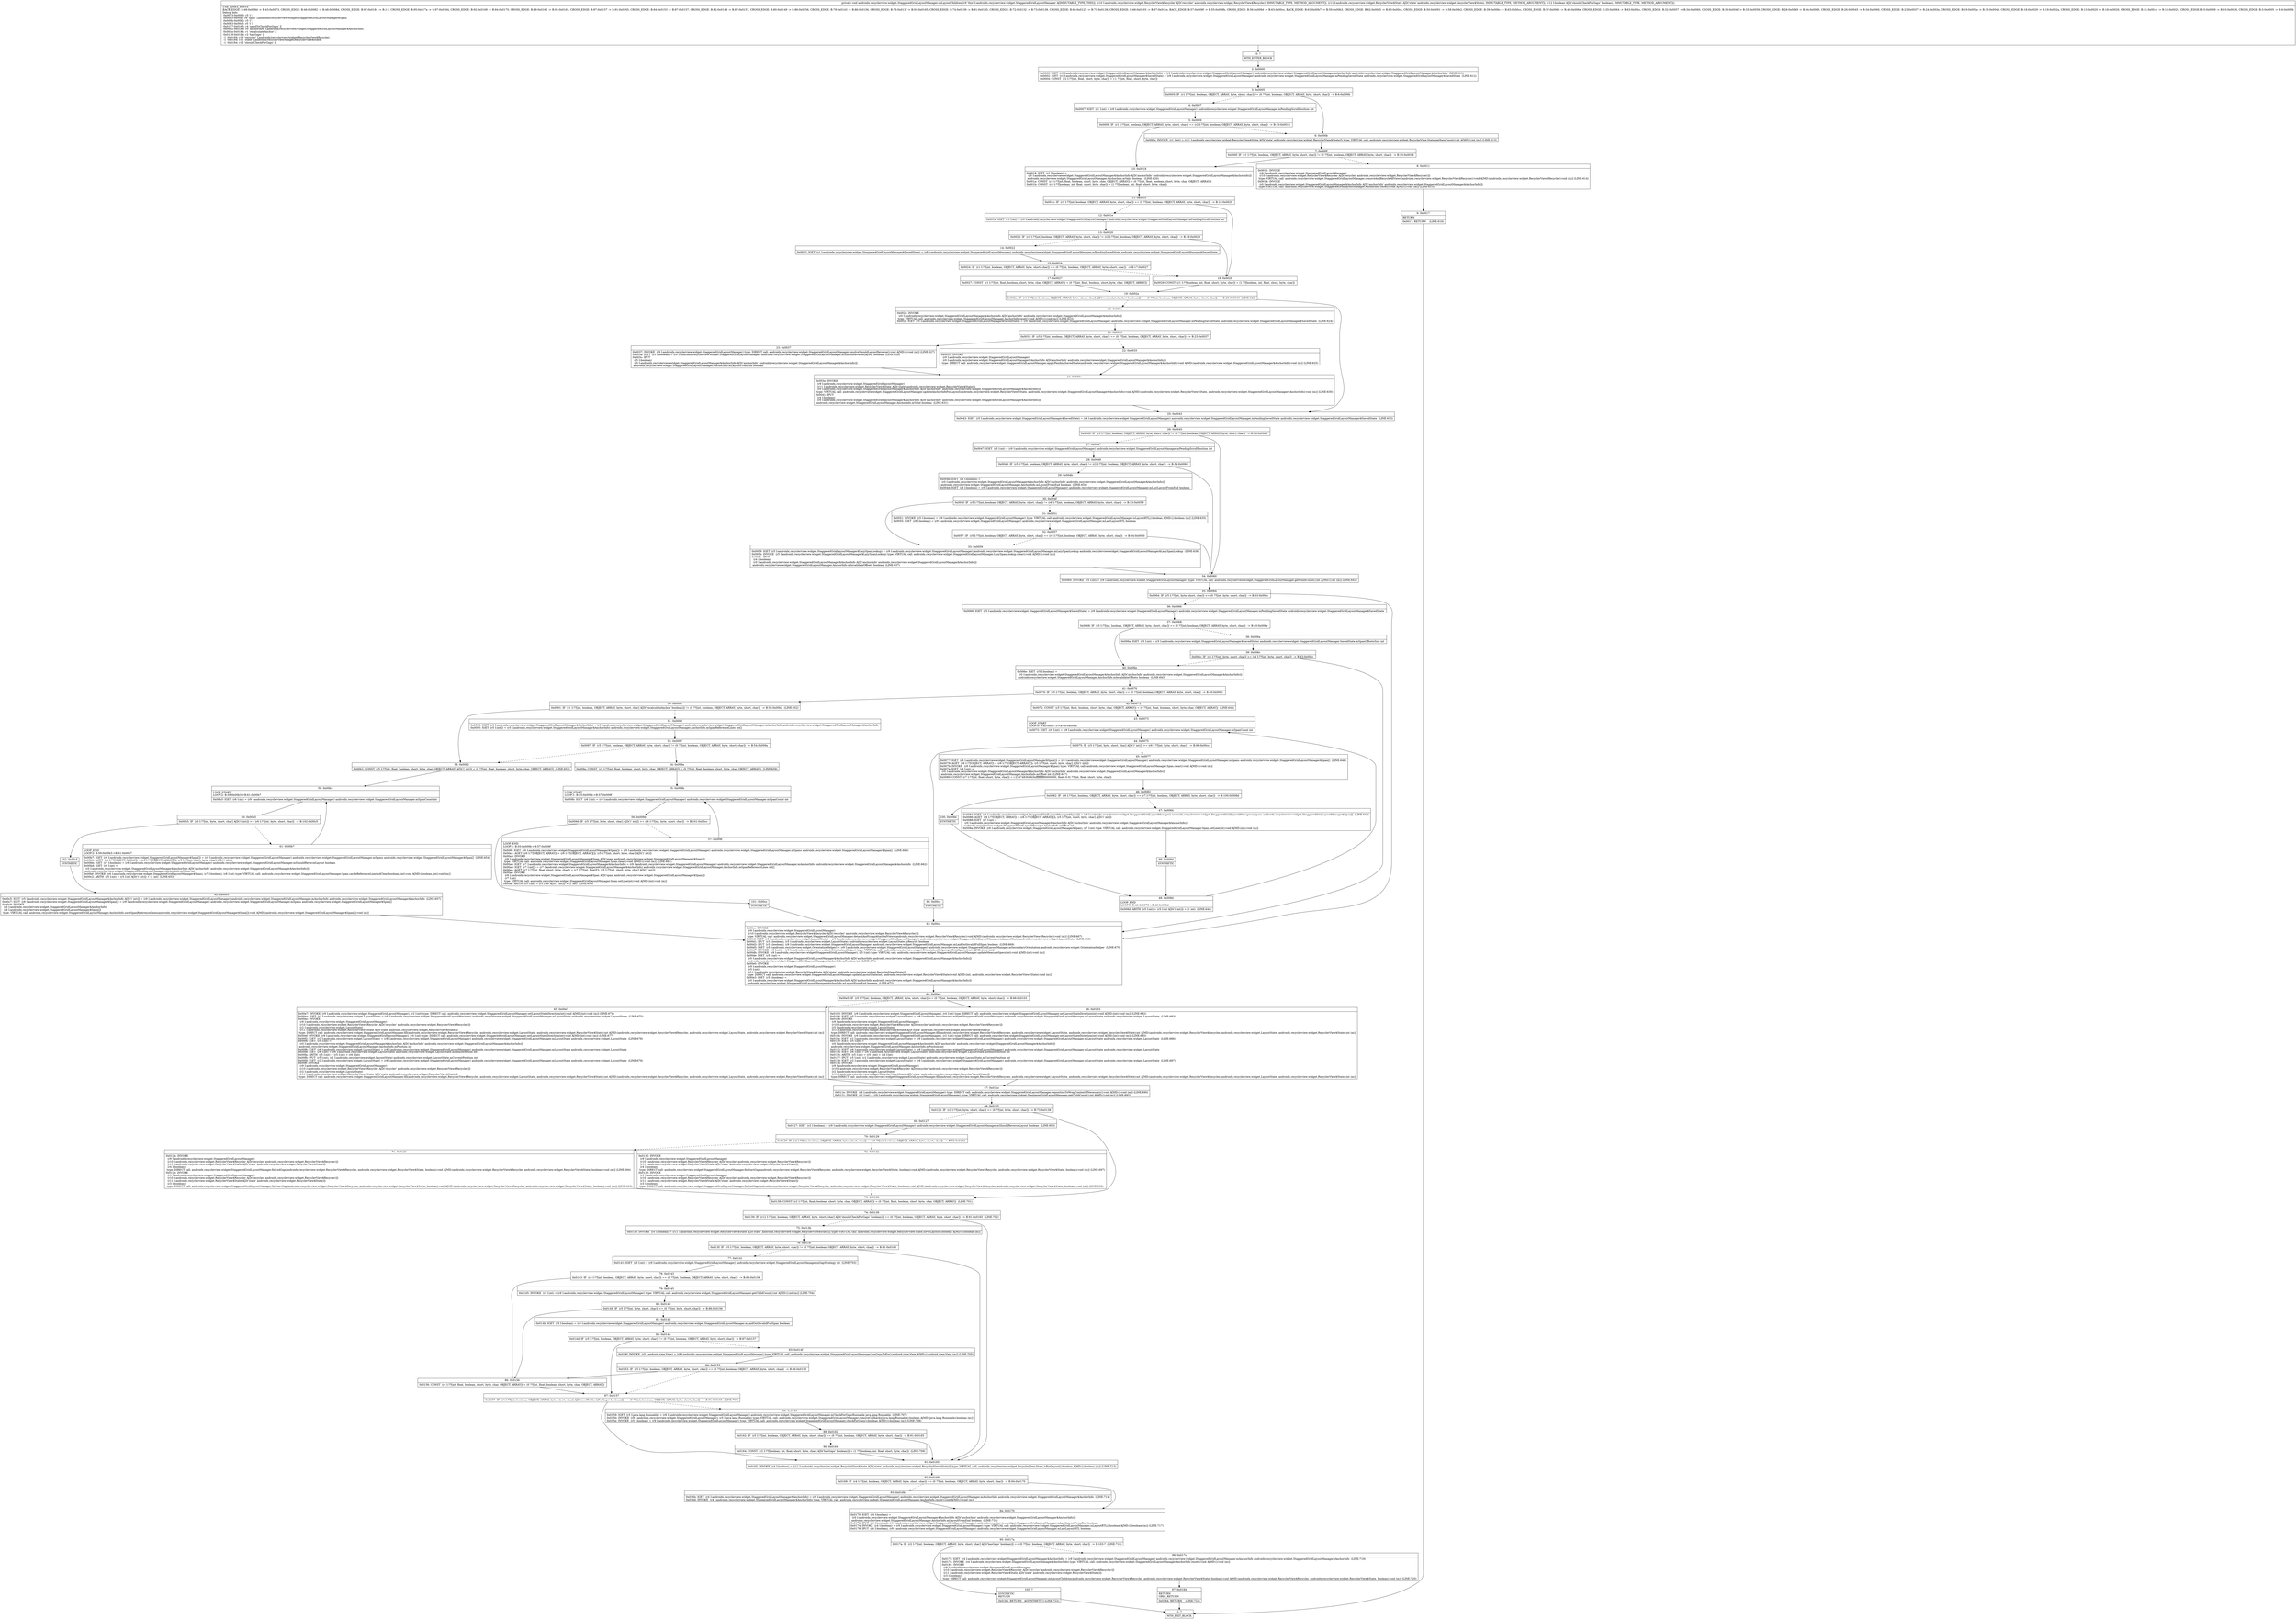 digraph "CFG forandroidx.recyclerview.widget.StaggeredGridLayoutManager.onLayoutChildren(Landroidx\/recyclerview\/widget\/RecyclerView$Recycler;Landroidx\/recyclerview\/widget\/RecyclerView$State;Z)V" {
Node_0 [shape=record,label="{0\:\ ?|MTH_ENTER_BLOCK\l}"];
Node_2 [shape=record,label="{2\:\ 0x0000|0x0000: IGET  (r0 I:androidx.recyclerview.widget.StaggeredGridLayoutManager$AnchorInfo) = (r9 I:androidx.recyclerview.widget.StaggeredGridLayoutManager) androidx.recyclerview.widget.StaggeredGridLayoutManager.mAnchorInfo androidx.recyclerview.widget.StaggeredGridLayoutManager$AnchorInfo  (LINE:611)\l0x0002: IGET  (r1 I:androidx.recyclerview.widget.StaggeredGridLayoutManager$SavedState) = (r9 I:androidx.recyclerview.widget.StaggeredGridLayoutManager) androidx.recyclerview.widget.StaggeredGridLayoutManager.mPendingSavedState androidx.recyclerview.widget.StaggeredGridLayoutManager$SavedState  (LINE:612)\l0x0004: CONST  (r2 I:??[int, float, short, byte, char]) = (\-1 ??[int, float, short, byte, char]) \l}"];
Node_3 [shape=record,label="{3\:\ 0x0005|0x0005: IF  (r1 I:??[int, boolean, OBJECT, ARRAY, byte, short, char]) != (0 ??[int, boolean, OBJECT, ARRAY, byte, short, char])  \-\> B:6:0x000b \l}"];
Node_4 [shape=record,label="{4\:\ 0x0007|0x0007: IGET  (r1 I:int) = (r9 I:androidx.recyclerview.widget.StaggeredGridLayoutManager) androidx.recyclerview.widget.StaggeredGridLayoutManager.mPendingScrollPosition int \l}"];
Node_5 [shape=record,label="{5\:\ 0x0009|0x0009: IF  (r1 I:??[int, boolean, OBJECT, ARRAY, byte, short, char]) == (r2 I:??[int, boolean, OBJECT, ARRAY, byte, short, char])  \-\> B:10:0x0018 \l}"];
Node_10 [shape=record,label="{10\:\ 0x0018|0x0018: IGET  (r1 I:boolean) = \l  (r0 I:androidx.recyclerview.widget.StaggeredGridLayoutManager$AnchorInfo A[D('anchorInfo' androidx.recyclerview.widget.StaggeredGridLayoutManager$AnchorInfo)])\l androidx.recyclerview.widget.StaggeredGridLayoutManager.AnchorInfo.mValid boolean  (LINE:620)\l0x001a: CONST  (r3 I:??[int, float, boolean, short, byte, char, OBJECT, ARRAY]) = (0 ??[int, float, boolean, short, byte, char, OBJECT, ARRAY]) \l0x001b: CONST  (r4 I:??[boolean, int, float, short, byte, char]) = (1 ??[boolean, int, float, short, byte, char]) \l}"];
Node_11 [shape=record,label="{11\:\ 0x001c|0x001c: IF  (r1 I:??[int, boolean, OBJECT, ARRAY, byte, short, char]) == (0 ??[int, boolean, OBJECT, ARRAY, byte, short, char])  \-\> B:18:0x0029 \l}"];
Node_12 [shape=record,label="{12\:\ 0x001e|0x001e: IGET  (r1 I:int) = (r9 I:androidx.recyclerview.widget.StaggeredGridLayoutManager) androidx.recyclerview.widget.StaggeredGridLayoutManager.mPendingScrollPosition int \l}"];
Node_13 [shape=record,label="{13\:\ 0x0020|0x0020: IF  (r1 I:??[int, boolean, OBJECT, ARRAY, byte, short, char]) != (r2 I:??[int, boolean, OBJECT, ARRAY, byte, short, char])  \-\> B:18:0x0029 \l}"];
Node_14 [shape=record,label="{14\:\ 0x0022|0x0022: IGET  (r1 I:androidx.recyclerview.widget.StaggeredGridLayoutManager$SavedState) = (r9 I:androidx.recyclerview.widget.StaggeredGridLayoutManager) androidx.recyclerview.widget.StaggeredGridLayoutManager.mPendingSavedState androidx.recyclerview.widget.StaggeredGridLayoutManager$SavedState \l}"];
Node_15 [shape=record,label="{15\:\ 0x0024|0x0024: IF  (r1 I:??[int, boolean, OBJECT, ARRAY, byte, short, char]) == (0 ??[int, boolean, OBJECT, ARRAY, byte, short, char])  \-\> B:17:0x0027 \l}"];
Node_17 [shape=record,label="{17\:\ 0x0027|0x0027: CONST  (r1 I:??[int, float, boolean, short, byte, char, OBJECT, ARRAY]) = (0 ??[int, float, boolean, short, byte, char, OBJECT, ARRAY]) \l}"];
Node_19 [shape=record,label="{19\:\ 0x002a|0x002a: IF  (r1 I:??[int, boolean, OBJECT, ARRAY, byte, short, char] A[D('recalculateAnchor' boolean)]) == (0 ??[int, boolean, OBJECT, ARRAY, byte, short, char])  \-\> B:25:0x0043  (LINE:622)\l}"];
Node_20 [shape=record,label="{20\:\ 0x002c|0x002c: INVOKE  \l  (r0 I:androidx.recyclerview.widget.StaggeredGridLayoutManager$AnchorInfo A[D('anchorInfo' androidx.recyclerview.widget.StaggeredGridLayoutManager$AnchorInfo)])\l type: VIRTUAL call: androidx.recyclerview.widget.StaggeredGridLayoutManager.AnchorInfo.reset():void A[MD:():void (m)] (LINE:623)\l0x002f: IGET  (r5 I:androidx.recyclerview.widget.StaggeredGridLayoutManager$SavedState) = (r9 I:androidx.recyclerview.widget.StaggeredGridLayoutManager) androidx.recyclerview.widget.StaggeredGridLayoutManager.mPendingSavedState androidx.recyclerview.widget.StaggeredGridLayoutManager$SavedState  (LINE:624)\l}"];
Node_21 [shape=record,label="{21\:\ 0x0031|0x0031: IF  (r5 I:??[int, boolean, OBJECT, ARRAY, byte, short, char]) == (0 ??[int, boolean, OBJECT, ARRAY, byte, short, char])  \-\> B:23:0x0037 \l}"];
Node_22 [shape=record,label="{22\:\ 0x0033|0x0033: INVOKE  \l  (r9 I:androidx.recyclerview.widget.StaggeredGridLayoutManager)\l  (r0 I:androidx.recyclerview.widget.StaggeredGridLayoutManager$AnchorInfo A[D('anchorInfo' androidx.recyclerview.widget.StaggeredGridLayoutManager$AnchorInfo)])\l type: DIRECT call: androidx.recyclerview.widget.StaggeredGridLayoutManager.applyPendingSavedState(androidx.recyclerview.widget.StaggeredGridLayoutManager$AnchorInfo):void A[MD:(androidx.recyclerview.widget.StaggeredGridLayoutManager$AnchorInfo):void (m)] (LINE:625)\l}"];
Node_24 [shape=record,label="{24\:\ 0x003e|0x003e: INVOKE  \l  (r9 I:androidx.recyclerview.widget.StaggeredGridLayoutManager)\l  (r11 I:androidx.recyclerview.widget.RecyclerView$State A[D('state' androidx.recyclerview.widget.RecyclerView$State)])\l  (r0 I:androidx.recyclerview.widget.StaggeredGridLayoutManager$AnchorInfo A[D('anchorInfo' androidx.recyclerview.widget.StaggeredGridLayoutManager$AnchorInfo)])\l type: VIRTUAL call: androidx.recyclerview.widget.StaggeredGridLayoutManager.updateAnchorInfoForLayout(androidx.recyclerview.widget.RecyclerView$State, androidx.recyclerview.widget.StaggeredGridLayoutManager$AnchorInfo):void A[MD:(androidx.recyclerview.widget.RecyclerView$State, androidx.recyclerview.widget.StaggeredGridLayoutManager$AnchorInfo):void (m)] (LINE:630)\l0x0041: IPUT  \l  (r4 I:boolean)\l  (r0 I:androidx.recyclerview.widget.StaggeredGridLayoutManager$AnchorInfo A[D('anchorInfo' androidx.recyclerview.widget.StaggeredGridLayoutManager$AnchorInfo)])\l androidx.recyclerview.widget.StaggeredGridLayoutManager.AnchorInfo.mValid boolean  (LINE:631)\l}"];
Node_23 [shape=record,label="{23\:\ 0x0037|0x0037: INVOKE  (r9 I:androidx.recyclerview.widget.StaggeredGridLayoutManager) type: DIRECT call: androidx.recyclerview.widget.StaggeredGridLayoutManager.resolveShouldLayoutReverse():void A[MD:():void (m)] (LINE:627)\l0x003a: IGET  (r5 I:boolean) = (r9 I:androidx.recyclerview.widget.StaggeredGridLayoutManager) androidx.recyclerview.widget.StaggeredGridLayoutManager.mShouldReverseLayout boolean  (LINE:628)\l0x003c: IPUT  \l  (r5 I:boolean)\l  (r0 I:androidx.recyclerview.widget.StaggeredGridLayoutManager$AnchorInfo A[D('anchorInfo' androidx.recyclerview.widget.StaggeredGridLayoutManager$AnchorInfo)])\l androidx.recyclerview.widget.StaggeredGridLayoutManager.AnchorInfo.mLayoutFromEnd boolean \l}"];
Node_25 [shape=record,label="{25\:\ 0x0043|0x0043: IGET  (r5 I:androidx.recyclerview.widget.StaggeredGridLayoutManager$SavedState) = (r9 I:androidx.recyclerview.widget.StaggeredGridLayoutManager) androidx.recyclerview.widget.StaggeredGridLayoutManager.mPendingSavedState androidx.recyclerview.widget.StaggeredGridLayoutManager$SavedState  (LINE:633)\l}"];
Node_26 [shape=record,label="{26\:\ 0x0045|0x0045: IF  (r5 I:??[int, boolean, OBJECT, ARRAY, byte, short, char]) != (0 ??[int, boolean, OBJECT, ARRAY, byte, short, char])  \-\> B:34:0x0060 \l}"];
Node_27 [shape=record,label="{27\:\ 0x0047|0x0047: IGET  (r5 I:int) = (r9 I:androidx.recyclerview.widget.StaggeredGridLayoutManager) androidx.recyclerview.widget.StaggeredGridLayoutManager.mPendingScrollPosition int \l}"];
Node_28 [shape=record,label="{28\:\ 0x0049|0x0049: IF  (r5 I:??[int, boolean, OBJECT, ARRAY, byte, short, char]) != (r2 I:??[int, boolean, OBJECT, ARRAY, byte, short, char])  \-\> B:34:0x0060 \l}"];
Node_29 [shape=record,label="{29\:\ 0x004b|0x004b: IGET  (r5 I:boolean) = \l  (r0 I:androidx.recyclerview.widget.StaggeredGridLayoutManager$AnchorInfo A[D('anchorInfo' androidx.recyclerview.widget.StaggeredGridLayoutManager$AnchorInfo)])\l androidx.recyclerview.widget.StaggeredGridLayoutManager.AnchorInfo.mLayoutFromEnd boolean  (LINE:634)\l0x004d: IGET  (r6 I:boolean) = (r9 I:androidx.recyclerview.widget.StaggeredGridLayoutManager) androidx.recyclerview.widget.StaggeredGridLayoutManager.mLastLayoutFromEnd boolean \l}"];
Node_30 [shape=record,label="{30\:\ 0x004f|0x004f: IF  (r5 I:??[int, boolean, OBJECT, ARRAY, byte, short, char]) != (r6 I:??[int, boolean, OBJECT, ARRAY, byte, short, char])  \-\> B:33:0x0059 \l}"];
Node_31 [shape=record,label="{31\:\ 0x0051|0x0051: INVOKE  (r5 I:boolean) = (r9 I:androidx.recyclerview.widget.StaggeredGridLayoutManager) type: VIRTUAL call: androidx.recyclerview.widget.StaggeredGridLayoutManager.isLayoutRTL():boolean A[MD:():boolean (m)] (LINE:635)\l0x0055: IGET  (r6 I:boolean) = (r9 I:androidx.recyclerview.widget.StaggeredGridLayoutManager) androidx.recyclerview.widget.StaggeredGridLayoutManager.mLastLayoutRTL boolean \l}"];
Node_32 [shape=record,label="{32\:\ 0x0057|0x0057: IF  (r5 I:??[int, boolean, OBJECT, ARRAY, byte, short, char]) == (r6 I:??[int, boolean, OBJECT, ARRAY, byte, short, char])  \-\> B:34:0x0060 \l}"];
Node_33 [shape=record,label="{33\:\ 0x0059|0x0059: IGET  (r5 I:androidx.recyclerview.widget.StaggeredGridLayoutManager$LazySpanLookup) = (r9 I:androidx.recyclerview.widget.StaggeredGridLayoutManager) androidx.recyclerview.widget.StaggeredGridLayoutManager.mLazySpanLookup androidx.recyclerview.widget.StaggeredGridLayoutManager$LazySpanLookup  (LINE:636)\l0x005b: INVOKE  (r5 I:androidx.recyclerview.widget.StaggeredGridLayoutManager$LazySpanLookup) type: VIRTUAL call: androidx.recyclerview.widget.StaggeredGridLayoutManager.LazySpanLookup.clear():void A[MD:():void (m)]\l0x005e: IPUT  \l  (r4 I:boolean)\l  (r0 I:androidx.recyclerview.widget.StaggeredGridLayoutManager$AnchorInfo A[D('anchorInfo' androidx.recyclerview.widget.StaggeredGridLayoutManager$AnchorInfo)])\l androidx.recyclerview.widget.StaggeredGridLayoutManager.AnchorInfo.mInvalidateOffsets boolean  (LINE:637)\l}"];
Node_34 [shape=record,label="{34\:\ 0x0060|0x0060: INVOKE  (r5 I:int) = (r9 I:androidx.recyclerview.widget.StaggeredGridLayoutManager) type: VIRTUAL call: androidx.recyclerview.widget.StaggeredGridLayoutManager.getChildCount():int A[MD:():int (m)] (LINE:641)\l}"];
Node_35 [shape=record,label="{35\:\ 0x0064|0x0064: IF  (r5 I:??[int, byte, short, char]) \<= (0 ??[int, byte, short, char])  \-\> B:63:0x00cc \l}"];
Node_36 [shape=record,label="{36\:\ 0x0066|0x0066: IGET  (r5 I:androidx.recyclerview.widget.StaggeredGridLayoutManager$SavedState) = (r9 I:androidx.recyclerview.widget.StaggeredGridLayoutManager) androidx.recyclerview.widget.StaggeredGridLayoutManager.mPendingSavedState androidx.recyclerview.widget.StaggeredGridLayoutManager$SavedState \l}"];
Node_37 [shape=record,label="{37\:\ 0x0068|0x0068: IF  (r5 I:??[int, boolean, OBJECT, ARRAY, byte, short, char]) == (0 ??[int, boolean, OBJECT, ARRAY, byte, short, char])  \-\> B:40:0x006e \l}"];
Node_38 [shape=record,label="{38\:\ 0x006a|0x006a: IGET  (r5 I:int) = (r5 I:androidx.recyclerview.widget.StaggeredGridLayoutManager$SavedState) androidx.recyclerview.widget.StaggeredGridLayoutManager.SavedState.mSpanOffsetsSize int \l}"];
Node_39 [shape=record,label="{39\:\ 0x006c|0x006c: IF  (r5 I:??[int, byte, short, char]) \>= (r4 I:??[int, byte, short, char])  \-\> B:63:0x00cc \l}"];
Node_40 [shape=record,label="{40\:\ 0x006e|0x006e: IGET  (r5 I:boolean) = \l  (r0 I:androidx.recyclerview.widget.StaggeredGridLayoutManager$AnchorInfo A[D('anchorInfo' androidx.recyclerview.widget.StaggeredGridLayoutManager$AnchorInfo)])\l androidx.recyclerview.widget.StaggeredGridLayoutManager.AnchorInfo.mInvalidateOffsets boolean  (LINE:643)\l}"];
Node_41 [shape=record,label="{41\:\ 0x0070|0x0070: IF  (r5 I:??[int, boolean, OBJECT, ARRAY, byte, short, char]) == (0 ??[int, boolean, OBJECT, ARRAY, byte, short, char])  \-\> B:50:0x0091 \l}"];
Node_42 [shape=record,label="{42\:\ 0x0072|0x0072: CONST  (r5 I:??[int, float, boolean, short, byte, char, OBJECT, ARRAY]) = (0 ??[int, float, boolean, short, byte, char, OBJECT, ARRAY])  (LINE:644)\l}"];
Node_43 [shape=record,label="{43\:\ 0x0073|LOOP_START\lLOOP:0: B:43:0x0073\-\>B:48:0x008d\l|0x0073: IGET  (r6 I:int) = (r9 I:androidx.recyclerview.widget.StaggeredGridLayoutManager) androidx.recyclerview.widget.StaggeredGridLayoutManager.mSpanCount int \l}"];
Node_44 [shape=record,label="{44\:\ 0x0075|0x0075: IF  (r5 I:??[int, byte, short, char] A[D('i' int)]) \>= (r6 I:??[int, byte, short, char])  \-\> B:98:0x00cc \l}"];
Node_45 [shape=record,label="{45\:\ 0x0077|0x0077: IGET  (r6 I:androidx.recyclerview.widget.StaggeredGridLayoutManager$Span[]) = (r9 I:androidx.recyclerview.widget.StaggeredGridLayoutManager) androidx.recyclerview.widget.StaggeredGridLayoutManager.mSpans androidx.recyclerview.widget.StaggeredGridLayoutManager$Span[]  (LINE:646)\l0x0079: AGET  (r6 I:??[OBJECT, ARRAY]) = (r6 I:??[OBJECT, ARRAY][]), (r5 I:??[int, short, byte, char] A[D('i' int)]) \l0x007b: INVOKE  (r6 I:androidx.recyclerview.widget.StaggeredGridLayoutManager$Span) type: VIRTUAL call: androidx.recyclerview.widget.StaggeredGridLayoutManager.Span.clear():void A[MD:():void (m)]\l0x007e: IGET  (r6 I:int) = \l  (r0 I:androidx.recyclerview.widget.StaggeredGridLayoutManager$AnchorInfo A[D('anchorInfo' androidx.recyclerview.widget.StaggeredGridLayoutManager$AnchorInfo)])\l androidx.recyclerview.widget.StaggeredGridLayoutManager.AnchorInfo.mOffset int  (LINE:647)\l0x0080: CONST  (r7 I:??[int, float, short, byte, char]) = (\-2147483648(0xffffffff80000000, float:\-0.0) ??[int, float, short, byte, char]) \l}"];
Node_46 [shape=record,label="{46\:\ 0x0082|0x0082: IF  (r6 I:??[int, boolean, OBJECT, ARRAY, byte, short, char]) == (r7 I:??[int, boolean, OBJECT, ARRAY, byte, short, char])  \-\> B:100:0x008d \l}"];
Node_47 [shape=record,label="{47\:\ 0x0084|0x0084: IGET  (r6 I:androidx.recyclerview.widget.StaggeredGridLayoutManager$Span[]) = (r9 I:androidx.recyclerview.widget.StaggeredGridLayoutManager) androidx.recyclerview.widget.StaggeredGridLayoutManager.mSpans androidx.recyclerview.widget.StaggeredGridLayoutManager$Span[]  (LINE:648)\l0x0086: AGET  (r6 I:??[OBJECT, ARRAY]) = (r6 I:??[OBJECT, ARRAY][]), (r5 I:??[int, short, byte, char] A[D('i' int)]) \l0x0088: IGET  (r7 I:int) = \l  (r0 I:androidx.recyclerview.widget.StaggeredGridLayoutManager$AnchorInfo A[D('anchorInfo' androidx.recyclerview.widget.StaggeredGridLayoutManager$AnchorInfo)])\l androidx.recyclerview.widget.StaggeredGridLayoutManager.AnchorInfo.mOffset int \l0x008a: INVOKE  (r6 I:androidx.recyclerview.widget.StaggeredGridLayoutManager$Span), (r7 I:int) type: VIRTUAL call: androidx.recyclerview.widget.StaggeredGridLayoutManager.Span.setLine(int):void A[MD:(int):void (m)]\l}"];
Node_99 [shape=record,label="{99\:\ 0x008d|SYNTHETIC\l}"];
Node_48 [shape=record,label="{48\:\ 0x008d|LOOP_END\lLOOP:0: B:43:0x0073\-\>B:48:0x008d\l|0x008d: ARITH  (r5 I:int) = (r5 I:int A[D('i' int)]) + (1 int)  (LINE:644)\l}"];
Node_100 [shape=record,label="{100\:\ 0x008d|SYNTHETIC\l}"];
Node_98 [shape=record,label="{98\:\ 0x00cc|SYNTHETIC\l}"];
Node_50 [shape=record,label="{50\:\ 0x0091|0x0091: IF  (r1 I:??[int, boolean, OBJECT, ARRAY, byte, short, char] A[D('recalculateAnchor' boolean)]) != (0 ??[int, boolean, OBJECT, ARRAY, byte, short, char])  \-\> B:58:0x00b2  (LINE:652)\l}"];
Node_51 [shape=record,label="{51\:\ 0x0093|0x0093: IGET  (r5 I:androidx.recyclerview.widget.StaggeredGridLayoutManager$AnchorInfo) = (r9 I:androidx.recyclerview.widget.StaggeredGridLayoutManager) androidx.recyclerview.widget.StaggeredGridLayoutManager.mAnchorInfo androidx.recyclerview.widget.StaggeredGridLayoutManager$AnchorInfo \l0x0095: IGET  (r5 I:int[]) = (r5 I:androidx.recyclerview.widget.StaggeredGridLayoutManager$AnchorInfo) androidx.recyclerview.widget.StaggeredGridLayoutManager.AnchorInfo.mSpanReferenceLines int[] \l}"];
Node_52 [shape=record,label="{52\:\ 0x0097|0x0097: IF  (r5 I:??[int, boolean, OBJECT, ARRAY, byte, short, char]) != (0 ??[int, boolean, OBJECT, ARRAY, byte, short, char])  \-\> B:54:0x009a \l}"];
Node_54 [shape=record,label="{54\:\ 0x009a|0x009a: CONST  (r5 I:??[int, float, boolean, short, byte, char, OBJECT, ARRAY]) = (0 ??[int, float, boolean, short, byte, char, OBJECT, ARRAY])  (LINE:659)\l}"];
Node_55 [shape=record,label="{55\:\ 0x009b|LOOP_START\lLOOP:1: B:55:0x009b\-\>B:57:0x009f\l|0x009b: IGET  (r6 I:int) = (r9 I:androidx.recyclerview.widget.StaggeredGridLayoutManager) androidx.recyclerview.widget.StaggeredGridLayoutManager.mSpanCount int \l}"];
Node_56 [shape=record,label="{56\:\ 0x009d|0x009d: IF  (r5 I:??[int, byte, short, char] A[D('i' int)]) \>= (r6 I:??[int, byte, short, char])  \-\> B:101:0x00cc \l}"];
Node_57 [shape=record,label="{57\:\ 0x009f|LOOP_END\lLOOP:1: B:55:0x009b\-\>B:57:0x009f\l|0x009f: IGET  (r6 I:androidx.recyclerview.widget.StaggeredGridLayoutManager$Span[]) = (r9 I:androidx.recyclerview.widget.StaggeredGridLayoutManager) androidx.recyclerview.widget.StaggeredGridLayoutManager.mSpans androidx.recyclerview.widget.StaggeredGridLayoutManager$Span[]  (LINE:660)\l0x00a1: AGET  (r6 I:??[OBJECT, ARRAY]) = (r6 I:??[OBJECT, ARRAY][]), (r5 I:??[int, short, byte, char] A[D('i' int)]) \l0x00a3: INVOKE  \l  (r6 I:androidx.recyclerview.widget.StaggeredGridLayoutManager$Span A[D('span' androidx.recyclerview.widget.StaggeredGridLayoutManager$Span)])\l type: VIRTUAL call: androidx.recyclerview.widget.StaggeredGridLayoutManager.Span.clear():void A[MD:():void (m)] (LINE:661)\l0x00a6: IGET  (r7 I:androidx.recyclerview.widget.StaggeredGridLayoutManager$AnchorInfo) = (r9 I:androidx.recyclerview.widget.StaggeredGridLayoutManager) androidx.recyclerview.widget.StaggeredGridLayoutManager.mAnchorInfo androidx.recyclerview.widget.StaggeredGridLayoutManager$AnchorInfo  (LINE:662)\l0x00a8: IGET  (r7 I:int[]) = (r7 I:androidx.recyclerview.widget.StaggeredGridLayoutManager$AnchorInfo) androidx.recyclerview.widget.StaggeredGridLayoutManager.AnchorInfo.mSpanReferenceLines int[] \l0x00aa: AGET  (r7 I:??[int, float, short, byte, char]) = (r7 I:??[int, float][]), (r5 I:??[int, short, byte, char] A[D('i' int)]) \l0x00ac: INVOKE  \l  (r6 I:androidx.recyclerview.widget.StaggeredGridLayoutManager$Span A[D('span' androidx.recyclerview.widget.StaggeredGridLayoutManager$Span)])\l  (r7 I:int)\l type: VIRTUAL call: androidx.recyclerview.widget.StaggeredGridLayoutManager.Span.setLine(int):void A[MD:(int):void (m)]\l0x00af: ARITH  (r5 I:int) = (r5 I:int A[D('i' int)]) + (1 int)  (LINE:659)\l}"];
Node_101 [shape=record,label="{101\:\ 0x00cc|SYNTHETIC\l}"];
Node_58 [shape=record,label="{58\:\ 0x00b2|0x00b2: CONST  (r5 I:??[int, float, boolean, short, byte, char, OBJECT, ARRAY] A[D('i' int)]) = (0 ??[int, float, boolean, short, byte, char, OBJECT, ARRAY])  (LINE:653)\l}"];
Node_59 [shape=record,label="{59\:\ 0x00b3|LOOP_START\lLOOP:2: B:59:0x00b3\-\>B:61:0x00b7\l|0x00b3: IGET  (r6 I:int) = (r9 I:androidx.recyclerview.widget.StaggeredGridLayoutManager) androidx.recyclerview.widget.StaggeredGridLayoutManager.mSpanCount int \l}"];
Node_60 [shape=record,label="{60\:\ 0x00b5|0x00b5: IF  (r5 I:??[int, byte, short, char] A[D('i' int)]) \>= (r6 I:??[int, byte, short, char])  \-\> B:102:0x00c5 \l}"];
Node_61 [shape=record,label="{61\:\ 0x00b7|LOOP_END\lLOOP:2: B:59:0x00b3\-\>B:61:0x00b7\l|0x00b7: IGET  (r6 I:androidx.recyclerview.widget.StaggeredGridLayoutManager$Span[]) = (r9 I:androidx.recyclerview.widget.StaggeredGridLayoutManager) androidx.recyclerview.widget.StaggeredGridLayoutManager.mSpans androidx.recyclerview.widget.StaggeredGridLayoutManager$Span[]  (LINE:654)\l0x00b9: AGET  (r6 I:??[OBJECT, ARRAY]) = (r6 I:??[OBJECT, ARRAY][]), (r5 I:??[int, short, byte, char] A[D('i' int)]) \l0x00bb: IGET  (r7 I:boolean) = (r9 I:androidx.recyclerview.widget.StaggeredGridLayoutManager) androidx.recyclerview.widget.StaggeredGridLayoutManager.mShouldReverseLayout boolean \l0x00bd: IGET  (r8 I:int) = \l  (r0 I:androidx.recyclerview.widget.StaggeredGridLayoutManager$AnchorInfo A[D('anchorInfo' androidx.recyclerview.widget.StaggeredGridLayoutManager$AnchorInfo)])\l androidx.recyclerview.widget.StaggeredGridLayoutManager.AnchorInfo.mOffset int \l0x00bf: INVOKE  (r6 I:androidx.recyclerview.widget.StaggeredGridLayoutManager$Span), (r7 I:boolean), (r8 I:int) type: VIRTUAL call: androidx.recyclerview.widget.StaggeredGridLayoutManager.Span.cacheReferenceLineAndClear(boolean, int):void A[MD:(boolean, int):void (m)]\l0x00c2: ARITH  (r5 I:int) = (r5 I:int A[D('i' int)]) + (1 int)  (LINE:653)\l}"];
Node_102 [shape=record,label="{102\:\ 0x00c5|SYNTHETIC\l}"];
Node_62 [shape=record,label="{62\:\ 0x00c5|0x00c5: IGET  (r5 I:androidx.recyclerview.widget.StaggeredGridLayoutManager$AnchorInfo A[D('i' int)]) = (r9 I:androidx.recyclerview.widget.StaggeredGridLayoutManager) androidx.recyclerview.widget.StaggeredGridLayoutManager.mAnchorInfo androidx.recyclerview.widget.StaggeredGridLayoutManager$AnchorInfo  (LINE:657)\l0x00c7: IGET  (r6 I:androidx.recyclerview.widget.StaggeredGridLayoutManager$Span[]) = (r9 I:androidx.recyclerview.widget.StaggeredGridLayoutManager) androidx.recyclerview.widget.StaggeredGridLayoutManager.mSpans androidx.recyclerview.widget.StaggeredGridLayoutManager$Span[] \l0x00c9: INVOKE  \l  (r5 I:androidx.recyclerview.widget.StaggeredGridLayoutManager$AnchorInfo)\l  (r6 I:androidx.recyclerview.widget.StaggeredGridLayoutManager$Span[])\l type: VIRTUAL call: androidx.recyclerview.widget.StaggeredGridLayoutManager.AnchorInfo.saveSpanReferenceLines(androidx.recyclerview.widget.StaggeredGridLayoutManager$Span[]):void A[MD:(androidx.recyclerview.widget.StaggeredGridLayoutManager$Span[]):void (m)]\l}"];
Node_63 [shape=record,label="{63\:\ 0x00cc|0x00cc: INVOKE  \l  (r9 I:androidx.recyclerview.widget.StaggeredGridLayoutManager)\l  (r10 I:androidx.recyclerview.widget.RecyclerView$Recycler A[D('recycler' androidx.recyclerview.widget.RecyclerView$Recycler)])\l type: VIRTUAL call: androidx.recyclerview.widget.StaggeredGridLayoutManager.detachAndScrapAttachedViews(androidx.recyclerview.widget.RecyclerView$Recycler):void A[MD:(androidx.recyclerview.widget.RecyclerView$Recycler):void (m)] (LINE:667)\l0x00cf: IGET  (r5 I:androidx.recyclerview.widget.LayoutState) = (r9 I:androidx.recyclerview.widget.StaggeredGridLayoutManager) androidx.recyclerview.widget.StaggeredGridLayoutManager.mLayoutState androidx.recyclerview.widget.LayoutState  (LINE:668)\l0x00d1: IPUT  (r3 I:boolean), (r5 I:androidx.recyclerview.widget.LayoutState) androidx.recyclerview.widget.LayoutState.mRecycle boolean \l0x00d3: IPUT  (r3 I:boolean), (r9 I:androidx.recyclerview.widget.StaggeredGridLayoutManager) androidx.recyclerview.widget.StaggeredGridLayoutManager.mLaidOutInvalidFullSpan boolean  (LINE:669)\l0x00d5: IGET  (r5 I:androidx.recyclerview.widget.OrientationHelper) = (r9 I:androidx.recyclerview.widget.StaggeredGridLayoutManager) androidx.recyclerview.widget.StaggeredGridLayoutManager.mSecondaryOrientation androidx.recyclerview.widget.OrientationHelper  (LINE:670)\l0x00d7: INVOKE  (r5 I:int) = (r5 I:androidx.recyclerview.widget.OrientationHelper) type: VIRTUAL call: androidx.recyclerview.widget.OrientationHelper.getTotalSpace():int A[MD:():int (m)]\l0x00db: INVOKE  (r9 I:androidx.recyclerview.widget.StaggeredGridLayoutManager), (r5 I:int) type: VIRTUAL call: androidx.recyclerview.widget.StaggeredGridLayoutManager.updateMeasureSpecs(int):void A[MD:(int):void (m)]\l0x00de: IGET  (r5 I:int) = \l  (r0 I:androidx.recyclerview.widget.StaggeredGridLayoutManager$AnchorInfo A[D('anchorInfo' androidx.recyclerview.widget.StaggeredGridLayoutManager$AnchorInfo)])\l androidx.recyclerview.widget.StaggeredGridLayoutManager.AnchorInfo.mPosition int  (LINE:671)\l0x00e0: INVOKE  \l  (r9 I:androidx.recyclerview.widget.StaggeredGridLayoutManager)\l  (r5 I:int)\l  (r11 I:androidx.recyclerview.widget.RecyclerView$State A[D('state' androidx.recyclerview.widget.RecyclerView$State)])\l type: DIRECT call: androidx.recyclerview.widget.StaggeredGridLayoutManager.updateLayoutState(int, androidx.recyclerview.widget.RecyclerView$State):void A[MD:(int, androidx.recyclerview.widget.RecyclerView$State):void (m)]\l0x00e3: IGET  (r5 I:boolean) = \l  (r0 I:androidx.recyclerview.widget.StaggeredGridLayoutManager$AnchorInfo A[D('anchorInfo' androidx.recyclerview.widget.StaggeredGridLayoutManager$AnchorInfo)])\l androidx.recyclerview.widget.StaggeredGridLayoutManager.AnchorInfo.mLayoutFromEnd boolean  (LINE:672)\l}"];
Node_64 [shape=record,label="{64\:\ 0x00e5|0x00e5: IF  (r5 I:??[int, boolean, OBJECT, ARRAY, byte, short, char]) == (0 ??[int, boolean, OBJECT, ARRAY, byte, short, char])  \-\> B:66:0x0103 \l}"];
Node_65 [shape=record,label="{65\:\ 0x00e7|0x00e7: INVOKE  (r9 I:androidx.recyclerview.widget.StaggeredGridLayoutManager), (r2 I:int) type: DIRECT call: androidx.recyclerview.widget.StaggeredGridLayoutManager.setLayoutStateDirection(int):void A[MD:(int):void (m)] (LINE:674)\l0x00ea: IGET  (r2 I:androidx.recyclerview.widget.LayoutState) = (r9 I:androidx.recyclerview.widget.StaggeredGridLayoutManager) androidx.recyclerview.widget.StaggeredGridLayoutManager.mLayoutState androidx.recyclerview.widget.LayoutState  (LINE:675)\l0x00ec: INVOKE  \l  (r9 I:androidx.recyclerview.widget.StaggeredGridLayoutManager)\l  (r10 I:androidx.recyclerview.widget.RecyclerView$Recycler A[D('recycler' androidx.recyclerview.widget.RecyclerView$Recycler)])\l  (r2 I:androidx.recyclerview.widget.LayoutState)\l  (r11 I:androidx.recyclerview.widget.RecyclerView$State A[D('state' androidx.recyclerview.widget.RecyclerView$State)])\l type: DIRECT call: androidx.recyclerview.widget.StaggeredGridLayoutManager.fill(androidx.recyclerview.widget.RecyclerView$Recycler, androidx.recyclerview.widget.LayoutState, androidx.recyclerview.widget.RecyclerView$State):int A[MD:(androidx.recyclerview.widget.RecyclerView$Recycler, androidx.recyclerview.widget.LayoutState, androidx.recyclerview.widget.RecyclerView$State):int (m)]\l0x00ef: INVOKE  (r9 I:androidx.recyclerview.widget.StaggeredGridLayoutManager), (r4 I:int) type: DIRECT call: androidx.recyclerview.widget.StaggeredGridLayoutManager.setLayoutStateDirection(int):void A[MD:(int):void (m)] (LINE:677)\l0x00f2: IGET  (r2 I:androidx.recyclerview.widget.LayoutState) = (r9 I:androidx.recyclerview.widget.StaggeredGridLayoutManager) androidx.recyclerview.widget.StaggeredGridLayoutManager.mLayoutState androidx.recyclerview.widget.LayoutState  (LINE:678)\l0x00f4: IGET  (r5 I:int) = \l  (r0 I:androidx.recyclerview.widget.StaggeredGridLayoutManager$AnchorInfo A[D('anchorInfo' androidx.recyclerview.widget.StaggeredGridLayoutManager$AnchorInfo)])\l androidx.recyclerview.widget.StaggeredGridLayoutManager.AnchorInfo.mPosition int \l0x00f6: IGET  (r6 I:androidx.recyclerview.widget.LayoutState) = (r9 I:androidx.recyclerview.widget.StaggeredGridLayoutManager) androidx.recyclerview.widget.StaggeredGridLayoutManager.mLayoutState androidx.recyclerview.widget.LayoutState \l0x00f8: IGET  (r6 I:int) = (r6 I:androidx.recyclerview.widget.LayoutState) androidx.recyclerview.widget.LayoutState.mItemDirection int \l0x00fa: ARITH  (r5 I:int) = (r5 I:int) + (r6 I:int) \l0x00fb: IPUT  (r5 I:int), (r2 I:androidx.recyclerview.widget.LayoutState) androidx.recyclerview.widget.LayoutState.mCurrentPosition int \l0x00fd: IGET  (r2 I:androidx.recyclerview.widget.LayoutState) = (r9 I:androidx.recyclerview.widget.StaggeredGridLayoutManager) androidx.recyclerview.widget.StaggeredGridLayoutManager.mLayoutState androidx.recyclerview.widget.LayoutState  (LINE:679)\l0x00ff: INVOKE  \l  (r9 I:androidx.recyclerview.widget.StaggeredGridLayoutManager)\l  (r10 I:androidx.recyclerview.widget.RecyclerView$Recycler A[D('recycler' androidx.recyclerview.widget.RecyclerView$Recycler)])\l  (r2 I:androidx.recyclerview.widget.LayoutState)\l  (r11 I:androidx.recyclerview.widget.RecyclerView$State A[D('state' androidx.recyclerview.widget.RecyclerView$State)])\l type: DIRECT call: androidx.recyclerview.widget.StaggeredGridLayoutManager.fill(androidx.recyclerview.widget.RecyclerView$Recycler, androidx.recyclerview.widget.LayoutState, androidx.recyclerview.widget.RecyclerView$State):int A[MD:(androidx.recyclerview.widget.RecyclerView$Recycler, androidx.recyclerview.widget.LayoutState, androidx.recyclerview.widget.RecyclerView$State):int (m)]\l}"];
Node_67 [shape=record,label="{67\:\ 0x011e|0x011e: INVOKE  (r9 I:androidx.recyclerview.widget.StaggeredGridLayoutManager) type: DIRECT call: androidx.recyclerview.widget.StaggeredGridLayoutManager.repositionToWrapContentIfNecessary():void A[MD:():void (m)] (LINE:690)\l0x0121: INVOKE  (r2 I:int) = (r9 I:androidx.recyclerview.widget.StaggeredGridLayoutManager) type: VIRTUAL call: androidx.recyclerview.widget.StaggeredGridLayoutManager.getChildCount():int A[MD:():int (m)] (LINE:692)\l}"];
Node_68 [shape=record,label="{68\:\ 0x0125|0x0125: IF  (r2 I:??[int, byte, short, char]) \<= (0 ??[int, byte, short, char])  \-\> B:73:0x0138 \l}"];
Node_69 [shape=record,label="{69\:\ 0x0127|0x0127: IGET  (r2 I:boolean) = (r9 I:androidx.recyclerview.widget.StaggeredGridLayoutManager) androidx.recyclerview.widget.StaggeredGridLayoutManager.mShouldReverseLayout boolean  (LINE:693)\l}"];
Node_70 [shape=record,label="{70\:\ 0x0129|0x0129: IF  (r2 I:??[int, boolean, OBJECT, ARRAY, byte, short, char]) == (0 ??[int, boolean, OBJECT, ARRAY, byte, short, char])  \-\> B:72:0x0132 \l}"];
Node_71 [shape=record,label="{71\:\ 0x012b|0x012b: INVOKE  \l  (r9 I:androidx.recyclerview.widget.StaggeredGridLayoutManager)\l  (r10 I:androidx.recyclerview.widget.RecyclerView$Recycler A[D('recycler' androidx.recyclerview.widget.RecyclerView$Recycler)])\l  (r11 I:androidx.recyclerview.widget.RecyclerView$State A[D('state' androidx.recyclerview.widget.RecyclerView$State)])\l  (r4 I:boolean)\l type: DIRECT call: androidx.recyclerview.widget.StaggeredGridLayoutManager.fixEndGap(androidx.recyclerview.widget.RecyclerView$Recycler, androidx.recyclerview.widget.RecyclerView$State, boolean):void A[MD:(androidx.recyclerview.widget.RecyclerView$Recycler, androidx.recyclerview.widget.RecyclerView$State, boolean):void (m)] (LINE:694)\l0x012e: INVOKE  \l  (r9 I:androidx.recyclerview.widget.StaggeredGridLayoutManager)\l  (r10 I:androidx.recyclerview.widget.RecyclerView$Recycler A[D('recycler' androidx.recyclerview.widget.RecyclerView$Recycler)])\l  (r11 I:androidx.recyclerview.widget.RecyclerView$State A[D('state' androidx.recyclerview.widget.RecyclerView$State)])\l  (r3 I:boolean)\l type: DIRECT call: androidx.recyclerview.widget.StaggeredGridLayoutManager.fixStartGap(androidx.recyclerview.widget.RecyclerView$Recycler, androidx.recyclerview.widget.RecyclerView$State, boolean):void A[MD:(androidx.recyclerview.widget.RecyclerView$Recycler, androidx.recyclerview.widget.RecyclerView$State, boolean):void (m)] (LINE:695)\l}"];
Node_72 [shape=record,label="{72\:\ 0x0132|0x0132: INVOKE  \l  (r9 I:androidx.recyclerview.widget.StaggeredGridLayoutManager)\l  (r10 I:androidx.recyclerview.widget.RecyclerView$Recycler A[D('recycler' androidx.recyclerview.widget.RecyclerView$Recycler)])\l  (r11 I:androidx.recyclerview.widget.RecyclerView$State A[D('state' androidx.recyclerview.widget.RecyclerView$State)])\l  (r4 I:boolean)\l type: DIRECT call: androidx.recyclerview.widget.StaggeredGridLayoutManager.fixStartGap(androidx.recyclerview.widget.RecyclerView$Recycler, androidx.recyclerview.widget.RecyclerView$State, boolean):void A[MD:(androidx.recyclerview.widget.RecyclerView$Recycler, androidx.recyclerview.widget.RecyclerView$State, boolean):void (m)] (LINE:697)\l0x0135: INVOKE  \l  (r9 I:androidx.recyclerview.widget.StaggeredGridLayoutManager)\l  (r10 I:androidx.recyclerview.widget.RecyclerView$Recycler A[D('recycler' androidx.recyclerview.widget.RecyclerView$Recycler)])\l  (r11 I:androidx.recyclerview.widget.RecyclerView$State A[D('state' androidx.recyclerview.widget.RecyclerView$State)])\l  (r3 I:boolean)\l type: DIRECT call: androidx.recyclerview.widget.StaggeredGridLayoutManager.fixEndGap(androidx.recyclerview.widget.RecyclerView$Recycler, androidx.recyclerview.widget.RecyclerView$State, boolean):void A[MD:(androidx.recyclerview.widget.RecyclerView$Recycler, androidx.recyclerview.widget.RecyclerView$State, boolean):void (m)] (LINE:698)\l}"];
Node_73 [shape=record,label="{73\:\ 0x0138|0x0138: CONST  (r2 I:??[int, float, boolean, short, byte, char, OBJECT, ARRAY]) = (0 ??[int, float, boolean, short, byte, char, OBJECT, ARRAY])  (LINE:701)\l}"];
Node_74 [shape=record,label="{74\:\ 0x0139|0x0139: IF  (r12 I:??[int, boolean, OBJECT, ARRAY, byte, short, char] A[D('shouldCheckForGaps' boolean)]) == (0 ??[int, boolean, OBJECT, ARRAY, byte, short, char])  \-\> B:91:0x0165  (LINE:702)\l}"];
Node_75 [shape=record,label="{75\:\ 0x013b|0x013b: INVOKE  (r5 I:boolean) = (r11 I:androidx.recyclerview.widget.RecyclerView$State A[D('state' androidx.recyclerview.widget.RecyclerView$State)]) type: VIRTUAL call: androidx.recyclerview.widget.RecyclerView.State.isPreLayout():boolean A[MD:():boolean (m)]\l}"];
Node_76 [shape=record,label="{76\:\ 0x013f|0x013f: IF  (r5 I:??[int, boolean, OBJECT, ARRAY, byte, short, char]) != (0 ??[int, boolean, OBJECT, ARRAY, byte, short, char])  \-\> B:91:0x0165 \l}"];
Node_77 [shape=record,label="{77\:\ 0x0141|0x0141: IGET  (r5 I:int) = (r9 I:androidx.recyclerview.widget.StaggeredGridLayoutManager) androidx.recyclerview.widget.StaggeredGridLayoutManager.mGapStrategy int  (LINE:703)\l}"];
Node_78 [shape=record,label="{78\:\ 0x0143|0x0143: IF  (r5 I:??[int, boolean, OBJECT, ARRAY, byte, short, char]) == (0 ??[int, boolean, OBJECT, ARRAY, byte, short, char])  \-\> B:86:0x0156 \l}"];
Node_79 [shape=record,label="{79\:\ 0x0145|0x0145: INVOKE  (r5 I:int) = (r9 I:androidx.recyclerview.widget.StaggeredGridLayoutManager) type: VIRTUAL call: androidx.recyclerview.widget.StaggeredGridLayoutManager.getChildCount():int A[MD:():int (m)] (LINE:704)\l}"];
Node_80 [shape=record,label="{80\:\ 0x0149|0x0149: IF  (r5 I:??[int, byte, short, char]) \<= (0 ??[int, byte, short, char])  \-\> B:86:0x0156 \l}"];
Node_81 [shape=record,label="{81\:\ 0x014b|0x014b: IGET  (r5 I:boolean) = (r9 I:androidx.recyclerview.widget.StaggeredGridLayoutManager) androidx.recyclerview.widget.StaggeredGridLayoutManager.mLaidOutInvalidFullSpan boolean \l}"];
Node_82 [shape=record,label="{82\:\ 0x014d|0x014d: IF  (r5 I:??[int, boolean, OBJECT, ARRAY, byte, short, char]) != (0 ??[int, boolean, OBJECT, ARRAY, byte, short, char])  \-\> B:87:0x0157 \l}"];
Node_83 [shape=record,label="{83\:\ 0x014f|0x014f: INVOKE  (r5 I:android.view.View) = (r9 I:androidx.recyclerview.widget.StaggeredGridLayoutManager) type: VIRTUAL call: androidx.recyclerview.widget.StaggeredGridLayoutManager.hasGapsToFix():android.view.View A[MD:():android.view.View (m)] (LINE:705)\l}"];
Node_84 [shape=record,label="{84\:\ 0x0153|0x0153: IF  (r5 I:??[int, boolean, OBJECT, ARRAY, byte, short, char]) == (0 ??[int, boolean, OBJECT, ARRAY, byte, short, char])  \-\> B:86:0x0156 \l}"];
Node_87 [shape=record,label="{87\:\ 0x0157|0x0157: IF  (r4 I:??[int, boolean, OBJECT, ARRAY, byte, short, char] A[D('needToCheckForGaps' boolean)]) == (0 ??[int, boolean, OBJECT, ARRAY, byte, short, char])  \-\> B:91:0x0165  (LINE:706)\l}"];
Node_88 [shape=record,label="{88\:\ 0x0159|0x0159: IGET  (r5 I:java.lang.Runnable) = (r9 I:androidx.recyclerview.widget.StaggeredGridLayoutManager) androidx.recyclerview.widget.StaggeredGridLayoutManager.mCheckForGapsRunnable java.lang.Runnable  (LINE:707)\l0x015b: INVOKE  (r9 I:androidx.recyclerview.widget.StaggeredGridLayoutManager), (r5 I:java.lang.Runnable) type: VIRTUAL call: androidx.recyclerview.widget.StaggeredGridLayoutManager.removeCallbacks(java.lang.Runnable):boolean A[MD:(java.lang.Runnable):boolean (m)]\l0x015e: INVOKE  (r5 I:boolean) = (r9 I:androidx.recyclerview.widget.StaggeredGridLayoutManager) type: VIRTUAL call: androidx.recyclerview.widget.StaggeredGridLayoutManager.checkForGaps():boolean A[MD:():boolean (m)] (LINE:708)\l}"];
Node_89 [shape=record,label="{89\:\ 0x0162|0x0162: IF  (r5 I:??[int, boolean, OBJECT, ARRAY, byte, short, char]) == (0 ??[int, boolean, OBJECT, ARRAY, byte, short, char])  \-\> B:91:0x0165 \l}"];
Node_90 [shape=record,label="{90\:\ 0x0164|0x0164: CONST  (r2 I:??[boolean, int, float, short, byte, char] A[D('hasGaps' boolean)]) = (1 ??[boolean, int, float, short, byte, char])  (LINE:709)\l}"];
Node_86 [shape=record,label="{86\:\ 0x0156|0x0156: CONST  (r4 I:??[int, float, boolean, short, byte, char, OBJECT, ARRAY]) = (0 ??[int, float, boolean, short, byte, char, OBJECT, ARRAY]) \l}"];
Node_91 [shape=record,label="{91\:\ 0x0165|0x0165: INVOKE  (r4 I:boolean) = (r11 I:androidx.recyclerview.widget.RecyclerView$State A[D('state' androidx.recyclerview.widget.RecyclerView$State)]) type: VIRTUAL call: androidx.recyclerview.widget.RecyclerView.State.isPreLayout():boolean A[MD:():boolean (m)] (LINE:713)\l}"];
Node_92 [shape=record,label="{92\:\ 0x0169|0x0169: IF  (r4 I:??[int, boolean, OBJECT, ARRAY, byte, short, char]) == (0 ??[int, boolean, OBJECT, ARRAY, byte, short, char])  \-\> B:94:0x0170 \l}"];
Node_93 [shape=record,label="{93\:\ 0x016b|0x016b: IGET  (r4 I:androidx.recyclerview.widget.StaggeredGridLayoutManager$AnchorInfo) = (r9 I:androidx.recyclerview.widget.StaggeredGridLayoutManager) androidx.recyclerview.widget.StaggeredGridLayoutManager.mAnchorInfo androidx.recyclerview.widget.StaggeredGridLayoutManager$AnchorInfo  (LINE:714)\l0x016d: INVOKE  (r4 I:androidx.recyclerview.widget.StaggeredGridLayoutManager$AnchorInfo) type: VIRTUAL call: androidx.recyclerview.widget.StaggeredGridLayoutManager.AnchorInfo.reset():void A[MD:():void (m)]\l}"];
Node_94 [shape=record,label="{94\:\ 0x0170|0x0170: IGET  (r4 I:boolean) = \l  (r0 I:androidx.recyclerview.widget.StaggeredGridLayoutManager$AnchorInfo A[D('anchorInfo' androidx.recyclerview.widget.StaggeredGridLayoutManager$AnchorInfo)])\l androidx.recyclerview.widget.StaggeredGridLayoutManager.AnchorInfo.mLayoutFromEnd boolean  (LINE:716)\l0x0172: IPUT  (r4 I:boolean), (r9 I:androidx.recyclerview.widget.StaggeredGridLayoutManager) androidx.recyclerview.widget.StaggeredGridLayoutManager.mLastLayoutFromEnd boolean \l0x0174: INVOKE  (r4 I:boolean) = (r9 I:androidx.recyclerview.widget.StaggeredGridLayoutManager) type: VIRTUAL call: androidx.recyclerview.widget.StaggeredGridLayoutManager.isLayoutRTL():boolean A[MD:():boolean (m)] (LINE:717)\l0x0178: IPUT  (r4 I:boolean), (r9 I:androidx.recyclerview.widget.StaggeredGridLayoutManager) androidx.recyclerview.widget.StaggeredGridLayoutManager.mLastLayoutRTL boolean \l}"];
Node_95 [shape=record,label="{95\:\ 0x017a|0x017a: IF  (r2 I:??[int, boolean, OBJECT, ARRAY, byte, short, char] A[D('hasGaps' boolean)]) == (0 ??[int, boolean, OBJECT, ARRAY, byte, short, char])  \-\> B:103:?  (LINE:718)\l}"];
Node_96 [shape=record,label="{96\:\ 0x017c|0x017c: IGET  (r4 I:androidx.recyclerview.widget.StaggeredGridLayoutManager$AnchorInfo) = (r9 I:androidx.recyclerview.widget.StaggeredGridLayoutManager) androidx.recyclerview.widget.StaggeredGridLayoutManager.mAnchorInfo androidx.recyclerview.widget.StaggeredGridLayoutManager$AnchorInfo  (LINE:719)\l0x017e: INVOKE  (r4 I:androidx.recyclerview.widget.StaggeredGridLayoutManager$AnchorInfo) type: VIRTUAL call: androidx.recyclerview.widget.StaggeredGridLayoutManager.AnchorInfo.reset():void A[MD:():void (m)]\l0x0181: INVOKE  \l  (r9 I:androidx.recyclerview.widget.StaggeredGridLayoutManager)\l  (r10 I:androidx.recyclerview.widget.RecyclerView$Recycler A[D('recycler' androidx.recyclerview.widget.RecyclerView$Recycler)])\l  (r11 I:androidx.recyclerview.widget.RecyclerView$State A[D('state' androidx.recyclerview.widget.RecyclerView$State)])\l  (r3 I:boolean)\l type: DIRECT call: androidx.recyclerview.widget.StaggeredGridLayoutManager.onLayoutChildren(androidx.recyclerview.widget.RecyclerView$Recycler, androidx.recyclerview.widget.RecyclerView$State, boolean):void A[MD:(androidx.recyclerview.widget.RecyclerView$Recycler, androidx.recyclerview.widget.RecyclerView$State, boolean):void (m)] (LINE:720)\l}"];
Node_97 [shape=record,label="{97\:\ 0x0184|RETURN\lORIG_RETURN\l|0x0184: RETURN    (LINE:722)\l}"];
Node_1 [shape=record,label="{1\:\ ?|MTH_EXIT_BLOCK\l}"];
Node_103 [shape=record,label="{103\:\ ?|SYNTHETIC\lRETURN\l|0x0184: RETURN   A[SYNTHETIC] (LINE:722)\l}"];
Node_66 [shape=record,label="{66\:\ 0x0103|0x0103: INVOKE  (r9 I:androidx.recyclerview.widget.StaggeredGridLayoutManager), (r4 I:int) type: DIRECT call: androidx.recyclerview.widget.StaggeredGridLayoutManager.setLayoutStateDirection(int):void A[MD:(int):void (m)] (LINE:682)\l0x0106: IGET  (r5 I:androidx.recyclerview.widget.LayoutState) = (r9 I:androidx.recyclerview.widget.StaggeredGridLayoutManager) androidx.recyclerview.widget.StaggeredGridLayoutManager.mLayoutState androidx.recyclerview.widget.LayoutState  (LINE:683)\l0x0108: INVOKE  \l  (r9 I:androidx.recyclerview.widget.StaggeredGridLayoutManager)\l  (r10 I:androidx.recyclerview.widget.RecyclerView$Recycler A[D('recycler' androidx.recyclerview.widget.RecyclerView$Recycler)])\l  (r5 I:androidx.recyclerview.widget.LayoutState)\l  (r11 I:androidx.recyclerview.widget.RecyclerView$State A[D('state' androidx.recyclerview.widget.RecyclerView$State)])\l type: DIRECT call: androidx.recyclerview.widget.StaggeredGridLayoutManager.fill(androidx.recyclerview.widget.RecyclerView$Recycler, androidx.recyclerview.widget.LayoutState, androidx.recyclerview.widget.RecyclerView$State):int A[MD:(androidx.recyclerview.widget.RecyclerView$Recycler, androidx.recyclerview.widget.LayoutState, androidx.recyclerview.widget.RecyclerView$State):int (m)]\l0x010b: INVOKE  (r9 I:androidx.recyclerview.widget.StaggeredGridLayoutManager), (r2 I:int) type: DIRECT call: androidx.recyclerview.widget.StaggeredGridLayoutManager.setLayoutStateDirection(int):void A[MD:(int):void (m)] (LINE:685)\l0x010e: IGET  (r2 I:androidx.recyclerview.widget.LayoutState) = (r9 I:androidx.recyclerview.widget.StaggeredGridLayoutManager) androidx.recyclerview.widget.StaggeredGridLayoutManager.mLayoutState androidx.recyclerview.widget.LayoutState  (LINE:686)\l0x0110: IGET  (r5 I:int) = \l  (r0 I:androidx.recyclerview.widget.StaggeredGridLayoutManager$AnchorInfo A[D('anchorInfo' androidx.recyclerview.widget.StaggeredGridLayoutManager$AnchorInfo)])\l androidx.recyclerview.widget.StaggeredGridLayoutManager.AnchorInfo.mPosition int \l0x0112: IGET  (r6 I:androidx.recyclerview.widget.LayoutState) = (r9 I:androidx.recyclerview.widget.StaggeredGridLayoutManager) androidx.recyclerview.widget.StaggeredGridLayoutManager.mLayoutState androidx.recyclerview.widget.LayoutState \l0x0114: IGET  (r6 I:int) = (r6 I:androidx.recyclerview.widget.LayoutState) androidx.recyclerview.widget.LayoutState.mItemDirection int \l0x0116: ARITH  (r5 I:int) = (r5 I:int) + (r6 I:int) \l0x0117: IPUT  (r5 I:int), (r2 I:androidx.recyclerview.widget.LayoutState) androidx.recyclerview.widget.LayoutState.mCurrentPosition int \l0x0119: IGET  (r2 I:androidx.recyclerview.widget.LayoutState) = (r9 I:androidx.recyclerview.widget.StaggeredGridLayoutManager) androidx.recyclerview.widget.StaggeredGridLayoutManager.mLayoutState androidx.recyclerview.widget.LayoutState  (LINE:687)\l0x011b: INVOKE  \l  (r9 I:androidx.recyclerview.widget.StaggeredGridLayoutManager)\l  (r10 I:androidx.recyclerview.widget.RecyclerView$Recycler A[D('recycler' androidx.recyclerview.widget.RecyclerView$Recycler)])\l  (r2 I:androidx.recyclerview.widget.LayoutState)\l  (r11 I:androidx.recyclerview.widget.RecyclerView$State A[D('state' androidx.recyclerview.widget.RecyclerView$State)])\l type: DIRECT call: androidx.recyclerview.widget.StaggeredGridLayoutManager.fill(androidx.recyclerview.widget.RecyclerView$Recycler, androidx.recyclerview.widget.LayoutState, androidx.recyclerview.widget.RecyclerView$State):int A[MD:(androidx.recyclerview.widget.RecyclerView$Recycler, androidx.recyclerview.widget.LayoutState, androidx.recyclerview.widget.RecyclerView$State):int (m)]\l}"];
Node_18 [shape=record,label="{18\:\ 0x0029|0x0029: CONST  (r1 I:??[boolean, int, float, short, byte, char]) = (1 ??[boolean, int, float, short, byte, char]) \l}"];
Node_6 [shape=record,label="{6\:\ 0x000b|0x000b: INVOKE  (r1 I:int) = (r11 I:androidx.recyclerview.widget.RecyclerView$State A[D('state' androidx.recyclerview.widget.RecyclerView$State)]) type: VIRTUAL call: androidx.recyclerview.widget.RecyclerView.State.getItemCount():int A[MD:():int (m)] (LINE:613)\l}"];
Node_7 [shape=record,label="{7\:\ 0x000f|0x000f: IF  (r1 I:??[int, boolean, OBJECT, ARRAY, byte, short, char]) != (0 ??[int, boolean, OBJECT, ARRAY, byte, short, char])  \-\> B:10:0x0018 \l}"];
Node_8 [shape=record,label="{8\:\ 0x0011|0x0011: INVOKE  \l  (r9 I:androidx.recyclerview.widget.StaggeredGridLayoutManager)\l  (r10 I:androidx.recyclerview.widget.RecyclerView$Recycler A[D('recycler' androidx.recyclerview.widget.RecyclerView$Recycler)])\l type: VIRTUAL call: androidx.recyclerview.widget.StaggeredGridLayoutManager.removeAndRecycleAllViews(androidx.recyclerview.widget.RecyclerView$Recycler):void A[MD:(androidx.recyclerview.widget.RecyclerView$Recycler):void (m)] (LINE:614)\l0x0014: INVOKE  \l  (r0 I:androidx.recyclerview.widget.StaggeredGridLayoutManager$AnchorInfo A[D('anchorInfo' androidx.recyclerview.widget.StaggeredGridLayoutManager$AnchorInfo)])\l type: VIRTUAL call: androidx.recyclerview.widget.StaggeredGridLayoutManager.AnchorInfo.reset():void A[MD:():void (m)] (LINE:615)\l}"];
Node_9 [shape=record,label="{9\:\ 0x0017|RETURN\l|0x0017: RETURN    (LINE:616)\l}"];
MethodNode[shape=record,label="{private void androidx.recyclerview.widget.StaggeredGridLayoutManager.onLayoutChildren((r9 'this' I:androidx.recyclerview.widget.StaggeredGridLayoutManager A[IMMUTABLE_TYPE, THIS]), (r10 I:androidx.recyclerview.widget.RecyclerView$Recycler A[D('recycler' androidx.recyclerview.widget.RecyclerView$Recycler), IMMUTABLE_TYPE, METHOD_ARGUMENT]), (r11 I:androidx.recyclerview.widget.RecyclerView$State A[D('state' androidx.recyclerview.widget.RecyclerView$State), IMMUTABLE_TYPE, METHOD_ARGUMENT]), (r12 I:boolean A[D('shouldCheckForGaps' boolean), IMMUTABLE_TYPE, METHOD_ARGUMENT]))  | USE_LINES_HINTS\lBACK_EDGE: B:48:0x008d \-\> B:43:0x0073, CROSS_EDGE: B:46:0x0082 \-\> B:48:0x008d, CROSS_EDGE: B:97:0x0184 \-\> B:1:?, CROSS_EDGE: B:95:0x017a \-\> B:97:0x0184, CROSS_EDGE: B:92:0x0169 \-\> B:94:0x0170, CROSS_EDGE: B:89:0x0162 \-\> B:91:0x0165, CROSS_EDGE: B:87:0x0157 \-\> B:91:0x0165, CROSS_EDGE: B:84:0x0153 \-\> B:87:0x0157, CROSS_EDGE: B:82:0x014d \-\> B:87:0x0157, CROSS_EDGE: B:80:0x0149 \-\> B:86:0x0156, CROSS_EDGE: B:78:0x0143 \-\> B:86:0x0156, CROSS_EDGE: B:76:0x013f \-\> B:91:0x0165, CROSS_EDGE: B:74:0x0139 \-\> B:91:0x0165, CROSS_EDGE: B:72:0x0132 \-\> B:73:0x0138, CROSS_EDGE: B:68:0x0125 \-\> B:73:0x0138, CROSS_EDGE: B:66:0x0103 \-\> B:67:0x011e, BACK_EDGE: B:57:0x009f \-\> B:55:0x009b, CROSS_EDGE: B:56:0x009d \-\> B:63:0x00cc, BACK_EDGE: B:61:0x00b7 \-\> B:59:0x00b3, CROSS_EDGE: B:62:0x00c5 \-\> B:63:0x00cc, CROSS_EDGE: B:50:0x0091 \-\> B:58:0x00b2, CROSS_EDGE: B:39:0x006c \-\> B:63:0x00cc, CROSS_EDGE: B:37:0x0068 \-\> B:40:0x006e, CROSS_EDGE: B:35:0x0064 \-\> B:63:0x00cc, CROSS_EDGE: B:32:0x0057 \-\> B:34:0x0060, CROSS_EDGE: B:30:0x004f \-\> B:33:0x0059, CROSS_EDGE: B:28:0x0049 \-\> B:34:0x0060, CROSS_EDGE: B:26:0x0045 \-\> B:34:0x0060, CROSS_EDGE: B:23:0x0037 \-\> B:24:0x003e, CROSS_EDGE: B:19:0x002a \-\> B:25:0x0043, CROSS_EDGE: B:18:0x0029 \-\> B:19:0x002a, CROSS_EDGE: B:13:0x0020 \-\> B:18:0x0029, CROSS_EDGE: B:11:0x001c \-\> B:18:0x0029, CROSS_EDGE: B:5:0x0009 \-\> B:10:0x0018, CROSS_EDGE: B:3:0x0005 \-\> B:6:0x000b\lDebug Info:\l  0x0073\-0x0090: r5 'i' I\l  0x00a3\-0x00af: r6 'span' Landroidx\/recyclerview\/widget\/StaggeredGridLayoutManager$Span;\l  0x009b\-0x00b2: r5 'i' I\l  0x00b3\-0x00c5: r5 'i' I\l  0x0157\-0x0165: r4 'needToCheckForGaps' Z\l  0x0002\-0x0184: r0 'anchorInfo' Landroidx\/recyclerview\/widget\/StaggeredGridLayoutManager$AnchorInfo;\l  0x002a\-0x0184: r1 'recalculateAnchor' Z\l  0x0139\-0x0184: r2 'hasGaps' Z\l  \-1 \-0x0184: r10 'recycler' Landroidx\/recyclerview\/widget\/RecyclerView$Recycler;\l  \-1 \-0x0184: r11 'state' Landroidx\/recyclerview\/widget\/RecyclerView$State;\l  \-1 \-0x0184: r12 'shouldCheckForGaps' Z\l}"];
MethodNode -> Node_0;Node_0 -> Node_2;
Node_2 -> Node_3;
Node_3 -> Node_4[style=dashed];
Node_3 -> Node_6;
Node_4 -> Node_5;
Node_5 -> Node_6[style=dashed];
Node_5 -> Node_10;
Node_10 -> Node_11;
Node_11 -> Node_12[style=dashed];
Node_11 -> Node_18;
Node_12 -> Node_13;
Node_13 -> Node_14[style=dashed];
Node_13 -> Node_18;
Node_14 -> Node_15;
Node_15 -> Node_17;
Node_15 -> Node_18[style=dashed];
Node_17 -> Node_19;
Node_19 -> Node_20[style=dashed];
Node_19 -> Node_25;
Node_20 -> Node_21;
Node_21 -> Node_22[style=dashed];
Node_21 -> Node_23;
Node_22 -> Node_24;
Node_24 -> Node_25;
Node_23 -> Node_24;
Node_25 -> Node_26;
Node_26 -> Node_27[style=dashed];
Node_26 -> Node_34;
Node_27 -> Node_28;
Node_28 -> Node_29[style=dashed];
Node_28 -> Node_34;
Node_29 -> Node_30;
Node_30 -> Node_31[style=dashed];
Node_30 -> Node_33;
Node_31 -> Node_32;
Node_32 -> Node_33[style=dashed];
Node_32 -> Node_34;
Node_33 -> Node_34;
Node_34 -> Node_35;
Node_35 -> Node_36[style=dashed];
Node_35 -> Node_63;
Node_36 -> Node_37;
Node_37 -> Node_38[style=dashed];
Node_37 -> Node_40;
Node_38 -> Node_39;
Node_39 -> Node_40[style=dashed];
Node_39 -> Node_63;
Node_40 -> Node_41;
Node_41 -> Node_42[style=dashed];
Node_41 -> Node_50;
Node_42 -> Node_43;
Node_43 -> Node_44;
Node_44 -> Node_45[style=dashed];
Node_44 -> Node_98;
Node_45 -> Node_46;
Node_46 -> Node_47[style=dashed];
Node_46 -> Node_100;
Node_47 -> Node_99;
Node_99 -> Node_48;
Node_48 -> Node_43;
Node_100 -> Node_48;
Node_98 -> Node_63;
Node_50 -> Node_51[style=dashed];
Node_50 -> Node_58;
Node_51 -> Node_52;
Node_52 -> Node_54;
Node_52 -> Node_58[style=dashed];
Node_54 -> Node_55;
Node_55 -> Node_56;
Node_56 -> Node_57[style=dashed];
Node_56 -> Node_101;
Node_57 -> Node_55;
Node_101 -> Node_63;
Node_58 -> Node_59;
Node_59 -> Node_60;
Node_60 -> Node_61[style=dashed];
Node_60 -> Node_102;
Node_61 -> Node_59;
Node_102 -> Node_62;
Node_62 -> Node_63;
Node_63 -> Node_64;
Node_64 -> Node_65[style=dashed];
Node_64 -> Node_66;
Node_65 -> Node_67;
Node_67 -> Node_68;
Node_68 -> Node_69[style=dashed];
Node_68 -> Node_73;
Node_69 -> Node_70;
Node_70 -> Node_71[style=dashed];
Node_70 -> Node_72;
Node_71 -> Node_73;
Node_72 -> Node_73;
Node_73 -> Node_74;
Node_74 -> Node_75[style=dashed];
Node_74 -> Node_91;
Node_75 -> Node_76;
Node_76 -> Node_77[style=dashed];
Node_76 -> Node_91;
Node_77 -> Node_78;
Node_78 -> Node_79[style=dashed];
Node_78 -> Node_86;
Node_79 -> Node_80;
Node_80 -> Node_81[style=dashed];
Node_80 -> Node_86;
Node_81 -> Node_82;
Node_82 -> Node_83[style=dashed];
Node_82 -> Node_87;
Node_83 -> Node_84;
Node_84 -> Node_86;
Node_84 -> Node_87[style=dashed];
Node_87 -> Node_88[style=dashed];
Node_87 -> Node_91;
Node_88 -> Node_89;
Node_89 -> Node_90[style=dashed];
Node_89 -> Node_91;
Node_90 -> Node_91;
Node_86 -> Node_87;
Node_91 -> Node_92;
Node_92 -> Node_93[style=dashed];
Node_92 -> Node_94;
Node_93 -> Node_94;
Node_94 -> Node_95;
Node_95 -> Node_96[style=dashed];
Node_95 -> Node_103;
Node_96 -> Node_97;
Node_97 -> Node_1;
Node_103 -> Node_1;
Node_66 -> Node_67;
Node_18 -> Node_19;
Node_6 -> Node_7;
Node_7 -> Node_8[style=dashed];
Node_7 -> Node_10;
Node_8 -> Node_9;
Node_9 -> Node_1;
}

